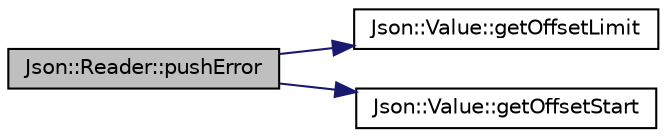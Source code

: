 digraph "Json::Reader::pushError"
{
 // LATEX_PDF_SIZE
  edge [fontname="Helvetica",fontsize="10",labelfontname="Helvetica",labelfontsize="10"];
  node [fontname="Helvetica",fontsize="10",shape=record];
  rankdir="LR";
  Node1 [label="Json::Reader::pushError",height=0.2,width=0.4,color="black", fillcolor="grey75", style="filled", fontcolor="black",tooltip="Add a semantic error message with extra context."];
  Node1 -> Node2 [color="midnightblue",fontsize="10",style="solid",fontname="Helvetica"];
  Node2 [label="Json::Value::getOffsetLimit",height=0.2,width=0.4,color="black", fillcolor="white", style="filled",URL="$class_json_1_1_value.html#a2cdfa01935f87fcace90d450cbd2c0a4",tooltip=" "];
  Node1 -> Node3 [color="midnightblue",fontsize="10",style="solid",fontname="Helvetica"];
  Node3 [label="Json::Value::getOffsetStart",height=0.2,width=0.4,color="black", fillcolor="white", style="filled",URL="$class_json_1_1_value.html#afa081dc764000951a1d8d6148155508e",tooltip=" "];
}
